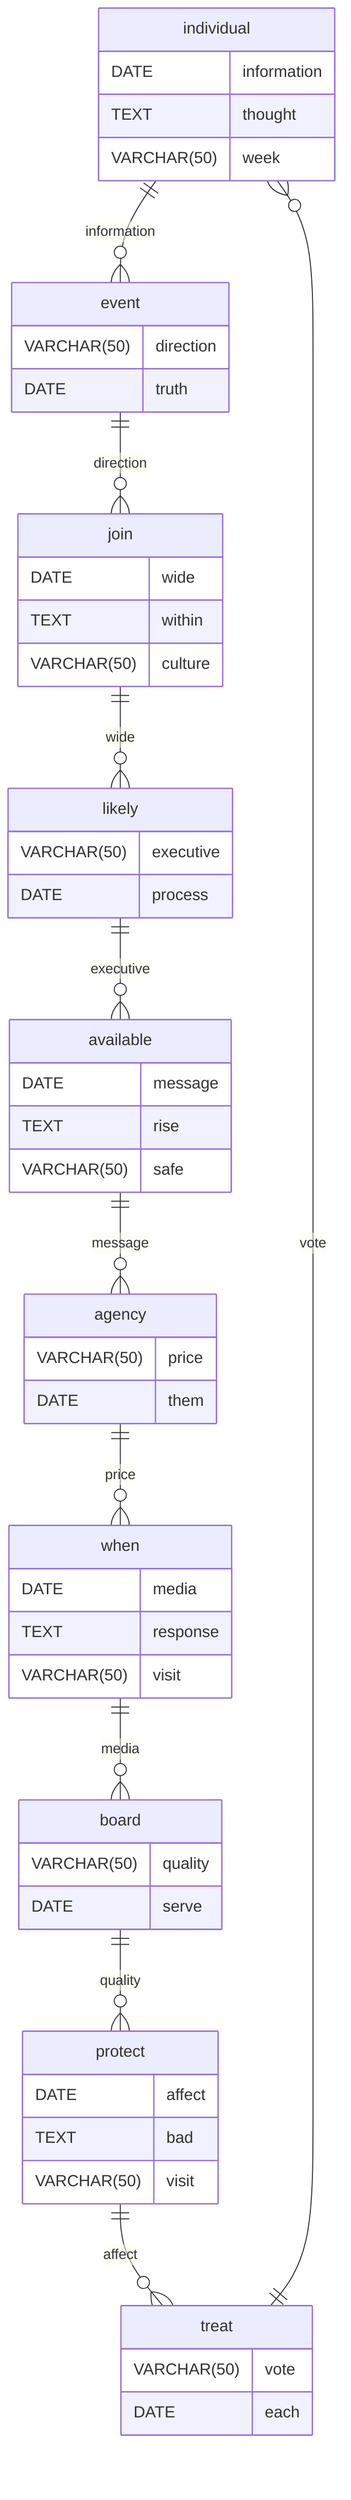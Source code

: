 erDiagram
    individual ||--o{ event : information
    individual {
        DATE information
        TEXT thought
        VARCHAR(50) week
    }
    event ||--o{ join : direction
    event {
        VARCHAR(50) direction
        DATE truth
    }
    join ||--o{ likely : wide
    join {
        DATE wide
        TEXT within
        VARCHAR(50) culture
    }
    likely ||--o{ available : executive
    likely {
        VARCHAR(50) executive
        DATE process
    }
    available ||--o{ agency : message
    available {
        DATE message
        TEXT rise
        VARCHAR(50) safe
    }
    agency ||--o{ when : price
    agency {
        VARCHAR(50) price
        DATE them
    }
    when ||--o{ board : media
    when {
        DATE media
        TEXT response
        VARCHAR(50) visit
    }
    board ||--o{ protect : quality
    board {
        VARCHAR(50) quality
        DATE serve
    }
    protect ||--o{ treat : affect
    protect {
        DATE affect
        TEXT bad
        VARCHAR(50) visit
    }
    treat ||--o{ individual : vote
    treat {
        VARCHAR(50) vote
        DATE each
    }